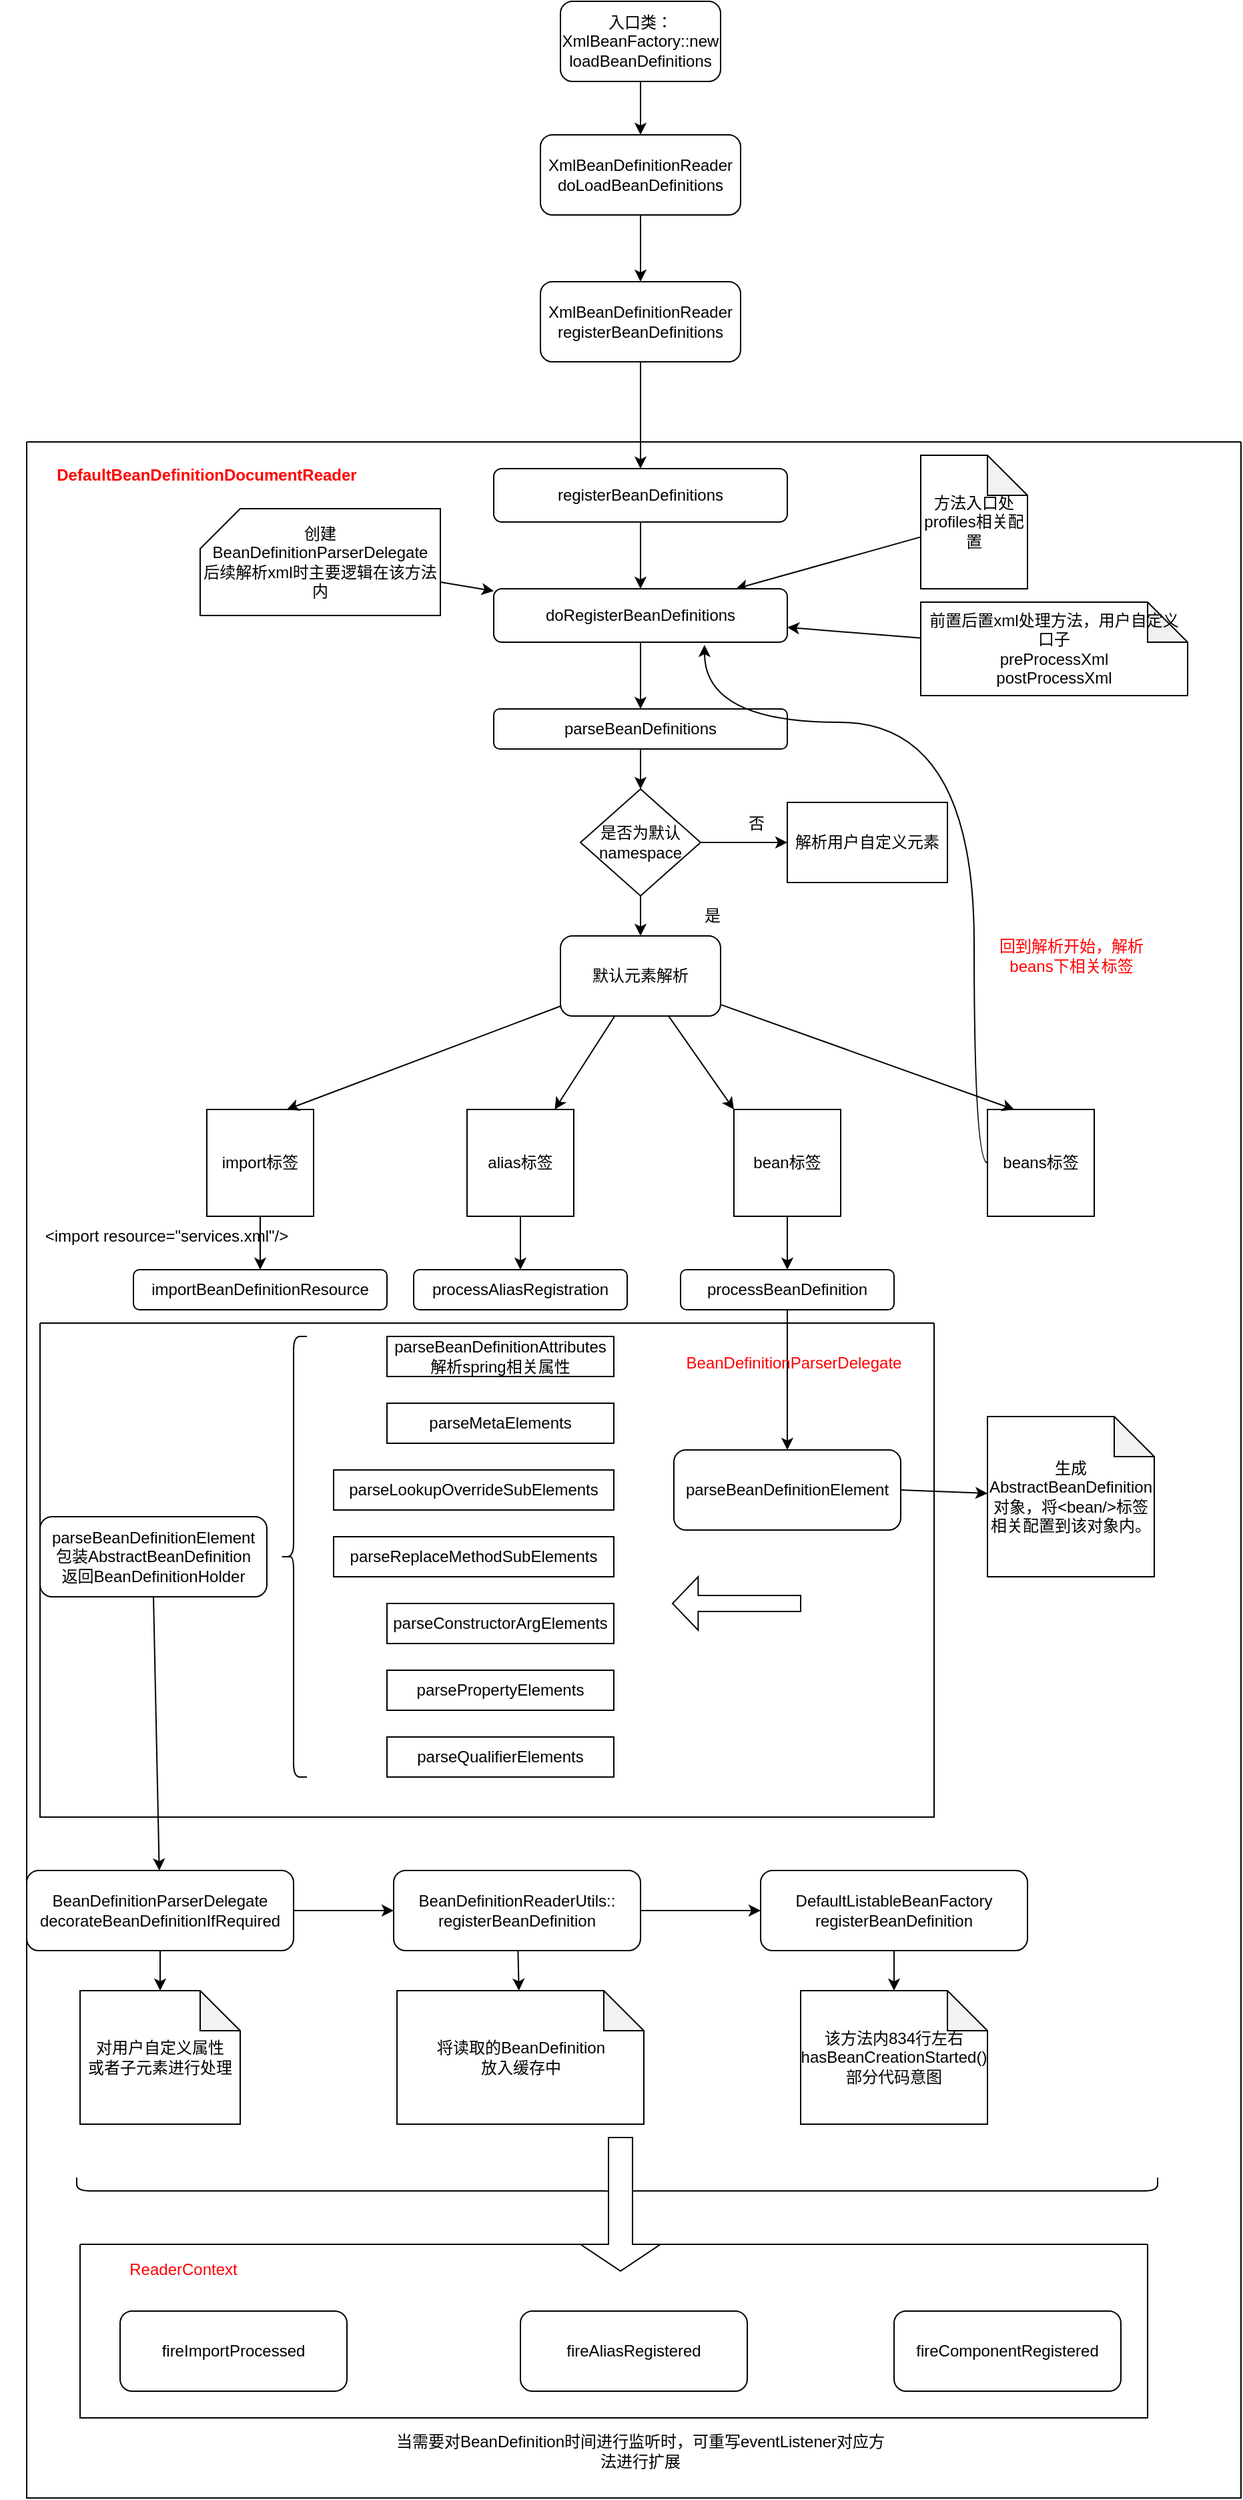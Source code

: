<mxfile>
    <diagram id="hZxuUQR99UnIkr56W6Hy" name="第 1 页">
        <mxGraphModel dx="1903" dy="715" grid="1" gridSize="10" guides="1" tooltips="1" connect="1" arrows="1" fold="1" page="1" pageScale="1" pageWidth="827" pageHeight="1169" math="0" shadow="0">
            <root>
                <mxCell id="0"/>
                <mxCell id="1" parent="0"/>
                <mxCell id="93" value="" style="edgeStyle=none;html=1;fontColor=#000000;" parent="1" source="3" target="4" edge="1">
                    <mxGeometry relative="1" as="geometry"/>
                </mxCell>
                <mxCell id="3" value="入口类：XmlBeanFactory::new&lt;br&gt;loadBeanDefinitions" style="rounded=1;whiteSpace=wrap;html=1;" parent="1" vertex="1">
                    <mxGeometry x="300" y="10" width="120" height="60" as="geometry"/>
                </mxCell>
                <mxCell id="94" value="" style="edgeStyle=none;html=1;fontColor=#000000;" parent="1" source="4" target="5" edge="1">
                    <mxGeometry relative="1" as="geometry"/>
                </mxCell>
                <mxCell id="4" value="XmlBeanDefinitionReader&lt;br&gt;doLoadBeanDefinitions" style="rounded=1;whiteSpace=wrap;html=1;" parent="1" vertex="1">
                    <mxGeometry x="285" y="110" width="150" height="60" as="geometry"/>
                </mxCell>
                <mxCell id="96" style="edgeStyle=none;html=1;exitX=0.5;exitY=1;exitDx=0;exitDy=0;fontColor=#000000;" parent="1" source="5" target="6" edge="1">
                    <mxGeometry relative="1" as="geometry"/>
                </mxCell>
                <mxCell id="5" value="XmlBeanDefinitionReader&lt;br&gt;registerBeanDefinitions" style="rounded=1;whiteSpace=wrap;html=1;" parent="1" vertex="1">
                    <mxGeometry x="285" y="220" width="150" height="60" as="geometry"/>
                </mxCell>
                <mxCell id="10" value="" style="edgeStyle=none;html=1;" parent="1" source="8" target="7" edge="1">
                    <mxGeometry relative="1" as="geometry"/>
                </mxCell>
                <mxCell id="8" value="方法入口处profiles相关配置" style="shape=note;whiteSpace=wrap;html=1;backgroundOutline=1;darkOpacity=0.05;" parent="1" vertex="1">
                    <mxGeometry x="570" y="350" width="80" height="100" as="geometry"/>
                </mxCell>
                <mxCell id="12" style="edgeStyle=none;html=1;" parent="1" source="11" target="7" edge="1">
                    <mxGeometry relative="1" as="geometry"/>
                </mxCell>
                <mxCell id="11" value="前置后置xml处理方法，用户自定义口子&lt;br&gt;preProcessXml&lt;br&gt;postProcessXml" style="shape=note;whiteSpace=wrap;html=1;backgroundOutline=1;darkOpacity=0.05;" parent="1" vertex="1">
                    <mxGeometry x="570" y="460" width="200" height="70" as="geometry"/>
                </mxCell>
                <mxCell id="15" value="" style="edgeStyle=none;html=1;" parent="1" source="14" target="7" edge="1">
                    <mxGeometry relative="1" as="geometry"/>
                </mxCell>
                <mxCell id="14" value="创建BeanDefinitionParserDelegate&lt;br&gt;后续解析xml时主要逻辑在该方法内" style="shape=card;whiteSpace=wrap;html=1;" parent="1" vertex="1">
                    <mxGeometry x="30" y="390" width="180" height="80" as="geometry"/>
                </mxCell>
                <mxCell id="19" value="否" style="text;strokeColor=none;fillColor=none;align=left;verticalAlign=middle;spacingLeft=4;spacingRight=4;overflow=hidden;points=[[0,0.5],[1,0.5]];portConstraint=eastwest;rotatable=0;" parent="1" vertex="1">
                    <mxGeometry x="435" y="610" width="80" height="30" as="geometry"/>
                </mxCell>
                <mxCell id="26" value="是" style="text;html=1;strokeColor=none;fillColor=none;align=center;verticalAlign=middle;whiteSpace=wrap;rounded=0;" parent="1" vertex="1">
                    <mxGeometry x="384" y="680" width="60" height="30" as="geometry"/>
                </mxCell>
                <mxCell id="38" value="" style="swimlane;startSize=0;fontStyle=0" parent="1" vertex="1">
                    <mxGeometry x="-100" y="340" width="910" height="1540" as="geometry"/>
                </mxCell>
                <mxCell id="39" value="DefaultBeanDefinitionDocumentReader" style="text;html=1;strokeColor=none;fillColor=none;align=center;verticalAlign=middle;whiteSpace=wrap;rounded=0;fontStyle=1;fontColor=#FF0000;" parent="38" vertex="1">
                    <mxGeometry x="10" y="10" width="250" height="30" as="geometry"/>
                </mxCell>
                <mxCell id="98" value="" style="edgeStyle=none;html=1;fontColor=#000000;" parent="38" source="7" target="13" edge="1">
                    <mxGeometry relative="1" as="geometry"/>
                </mxCell>
                <mxCell id="7" value="doRegisterBeanDefinitions" style="rounded=1;whiteSpace=wrap;html=1;" parent="38" vertex="1">
                    <mxGeometry x="350" y="110" width="220" height="40" as="geometry"/>
                </mxCell>
                <mxCell id="13" value="parseBeanDefinitions" style="rounded=1;whiteSpace=wrap;html=1;" parent="38" vertex="1">
                    <mxGeometry x="350" y="200" width="220" height="30" as="geometry"/>
                </mxCell>
                <mxCell id="33" value="importBeanDefinitionResource" style="rounded=1;whiteSpace=wrap;html=1;" parent="38" vertex="1">
                    <mxGeometry x="80" y="620" width="190" height="30" as="geometry"/>
                </mxCell>
                <mxCell id="40" value="processAliasRegistration" style="rounded=1;whiteSpace=wrap;html=1;" parent="38" vertex="1">
                    <mxGeometry x="290" y="620" width="160" height="30" as="geometry"/>
                </mxCell>
                <mxCell id="37" value="&amp;lt;import resource=&quot;services.xml&quot;/&amp;gt;" style="text;html=1;strokeColor=none;fillColor=none;align=center;verticalAlign=middle;whiteSpace=wrap;rounded=0;" parent="38" vertex="1">
                    <mxGeometry x="-20" y="580" width="250" height="30" as="geometry"/>
                </mxCell>
                <mxCell id="27" value="import标签" style="whiteSpace=wrap;html=1;aspect=fixed;" parent="38" vertex="1">
                    <mxGeometry x="135" y="500" width="80" height="80" as="geometry"/>
                </mxCell>
                <mxCell id="34" style="edgeStyle=none;html=1;exitX=0.5;exitY=1;exitDx=0;exitDy=0;entryX=0.5;entryY=0;entryDx=0;entryDy=0;" parent="38" source="27" target="33" edge="1">
                    <mxGeometry relative="1" as="geometry"/>
                </mxCell>
                <mxCell id="101" style="edgeStyle=none;html=1;exitX=0.5;exitY=1;exitDx=0;exitDy=0;fontColor=#000000;" parent="38" source="29" target="40" edge="1">
                    <mxGeometry relative="1" as="geometry"/>
                </mxCell>
                <mxCell id="29" value="alias标签" style="whiteSpace=wrap;html=1;aspect=fixed;" parent="38" vertex="1">
                    <mxGeometry x="330" y="500" width="80" height="80" as="geometry"/>
                </mxCell>
                <mxCell id="102" style="edgeStyle=none;html=1;exitX=0.5;exitY=1;exitDx=0;exitDy=0;entryX=0.5;entryY=0;entryDx=0;entryDy=0;fontColor=#000000;" parent="38" source="41" target="51" edge="1">
                    <mxGeometry relative="1" as="geometry"/>
                </mxCell>
                <mxCell id="41" value="processBeanDefinition" style="rounded=1;whiteSpace=wrap;html=1;" parent="38" vertex="1">
                    <mxGeometry x="490" y="620" width="160" height="30" as="geometry"/>
                </mxCell>
                <mxCell id="44" style="edgeStyle=orthogonalEdgeStyle;html=1;entryX=0.718;entryY=1.05;entryDx=0;entryDy=0;entryPerimeter=0;fontColor=#FF0000;curved=1;" parent="38" source="30" target="7" edge="1">
                    <mxGeometry relative="1" as="geometry">
                        <Array as="points">
                            <mxPoint x="710" y="540"/>
                            <mxPoint x="710" y="210"/>
                            <mxPoint x="508" y="210"/>
                        </Array>
                    </mxGeometry>
                </mxCell>
                <mxCell id="30" value="beans标签" style="whiteSpace=wrap;html=1;aspect=fixed;" parent="38" vertex="1">
                    <mxGeometry x="720" y="500" width="80" height="80" as="geometry"/>
                </mxCell>
                <mxCell id="50" value="" style="edgeStyle=none;html=1;fontColor=#FF0000;" parent="38" source="28" target="41" edge="1">
                    <mxGeometry relative="1" as="geometry"/>
                </mxCell>
                <mxCell id="28" value="bean标签" style="whiteSpace=wrap;html=1;aspect=fixed;" parent="38" vertex="1">
                    <mxGeometry x="530" y="500" width="80" height="80" as="geometry"/>
                </mxCell>
                <mxCell id="45" value="回到解析开始，解析&lt;br&gt;beans下相关标签" style="text;html=1;strokeColor=none;fillColor=none;align=center;verticalAlign=middle;whiteSpace=wrap;rounded=0;fontColor=#FF0000;" parent="38" vertex="1">
                    <mxGeometry x="717.5" y="370" width="130" height="30" as="geometry"/>
                </mxCell>
                <mxCell id="53" value="生成AbstractBeanDefinition对象，将&amp;lt;bean/&amp;gt;标签相关配置到该对象内。" style="shape=note;whiteSpace=wrap;html=1;backgroundOutline=1;darkOpacity=0.05;fontColor=#000000;" parent="38" vertex="1">
                    <mxGeometry x="720" y="730" width="125" height="120" as="geometry"/>
                </mxCell>
                <mxCell id="54" value="parseBeanDefinitionAttributes&lt;br&gt;解析spring相关属性" style="rounded=0;whiteSpace=wrap;html=1;fontColor=#000000;" parent="38" vertex="1">
                    <mxGeometry x="270" y="670" width="170" height="30" as="geometry"/>
                </mxCell>
                <mxCell id="55" value="parseLookupOverrideSubElements" style="rounded=0;whiteSpace=wrap;html=1;fontColor=#000000;" parent="38" vertex="1">
                    <mxGeometry x="230" y="770" width="210" height="30" as="geometry"/>
                </mxCell>
                <mxCell id="76" value="parseMetaElements" style="rounded=0;whiteSpace=wrap;html=1;fontColor=#000000;" parent="38" vertex="1">
                    <mxGeometry x="270" y="720" width="170" height="30" as="geometry"/>
                </mxCell>
                <mxCell id="77" value="parseReplaceMethodSubElements" style="rounded=0;whiteSpace=wrap;html=1;fontColor=#000000;" parent="38" vertex="1">
                    <mxGeometry x="230" y="820" width="210" height="30" as="geometry"/>
                </mxCell>
                <mxCell id="78" value="parseConstructorArgElements" style="rounded=0;whiteSpace=wrap;html=1;fontColor=#000000;" parent="38" vertex="1">
                    <mxGeometry x="270" y="870" width="170" height="30" as="geometry"/>
                </mxCell>
                <mxCell id="79" value="parsePropertyElements" style="rounded=0;whiteSpace=wrap;html=1;fontColor=#000000;" parent="38" vertex="1">
                    <mxGeometry x="270" y="920" width="170" height="30" as="geometry"/>
                </mxCell>
                <mxCell id="80" value="parseQualifierElements" style="rounded=0;whiteSpace=wrap;html=1;fontColor=#000000;" parent="38" vertex="1">
                    <mxGeometry x="270" y="970" width="170" height="30" as="geometry"/>
                </mxCell>
                <mxCell id="82" value="" style="shape=curlyBracket;whiteSpace=wrap;html=1;rounded=1;fontColor=#000000;" parent="38" vertex="1">
                    <mxGeometry x="190" y="670" width="20" height="330" as="geometry"/>
                </mxCell>
                <mxCell id="107" style="edgeStyle=none;html=1;exitX=0.5;exitY=1;exitDx=0;exitDy=0;fontColor=#000000;" parent="38" source="83" target="84" edge="1">
                    <mxGeometry relative="1" as="geometry"/>
                </mxCell>
                <mxCell id="83" value="parseBeanDefinitionElement&lt;br&gt;包装AbstractBeanDefinition&lt;br&gt;返回BeanDefinitionHolder" style="rounded=1;whiteSpace=wrap;html=1;fontColor=#000000;" parent="38" vertex="1">
                    <mxGeometry x="10" y="805" width="170" height="60" as="geometry"/>
                </mxCell>
                <mxCell id="97" value="" style="edgeStyle=none;html=1;fontColor=#000000;" parent="38" source="6" target="7" edge="1">
                    <mxGeometry relative="1" as="geometry"/>
                </mxCell>
                <mxCell id="6" value="registerBeanDefinitions" style="rounded=1;whiteSpace=wrap;html=1;" parent="38" vertex="1">
                    <mxGeometry x="350" y="20" width="220" height="40" as="geometry"/>
                </mxCell>
                <mxCell id="108" value="" style="edgeStyle=none;html=1;fontColor=#000000;" parent="38" source="84" target="89" edge="1">
                    <mxGeometry relative="1" as="geometry"/>
                </mxCell>
                <mxCell id="110" value="" style="edgeStyle=none;html=1;fontColor=#000000;" parent="38" source="84" target="85" edge="1">
                    <mxGeometry relative="1" as="geometry"/>
                </mxCell>
                <mxCell id="84" value="BeanDefinitionParserDelegate&lt;br&gt;decorateBeanDefinitionIfRequired" style="rounded=1;whiteSpace=wrap;html=1;fontColor=#000000;" parent="38" vertex="1">
                    <mxGeometry y="1070" width="200" height="60" as="geometry"/>
                </mxCell>
                <mxCell id="85" value="&lt;font color=&quot;#000000&quot;&gt;对用户自定义属性&lt;br&gt;或者子元素进行处理&lt;/font&gt;" style="shape=note;whiteSpace=wrap;html=1;backgroundOutline=1;darkOpacity=0.05;fontColor=#FF0000;" parent="38" vertex="1">
                    <mxGeometry x="40" y="1160" width="120" height="100" as="geometry"/>
                </mxCell>
                <mxCell id="86" value="" style="swimlane;startSize=0;fontColor=#FF0000;" parent="38" vertex="1">
                    <mxGeometry x="10" y="660" width="670" height="370" as="geometry"/>
                </mxCell>
                <mxCell id="88" value="BeanDefinitionParserDelegate" style="text;html=1;strokeColor=none;fillColor=none;align=center;verticalAlign=middle;whiteSpace=wrap;rounded=0;fontColor=#FF0000;" parent="86" vertex="1">
                    <mxGeometry x="480" y="15" width="170" height="30" as="geometry"/>
                </mxCell>
                <mxCell id="51" value="&lt;font color=&quot;#000000&quot;&gt;parseBeanDefinitionElement&lt;/font&gt;" style="rounded=1;whiteSpace=wrap;html=1;fontColor=#FF0000;" parent="86" vertex="1">
                    <mxGeometry x="475" y="95" width="170" height="60" as="geometry"/>
                </mxCell>
                <mxCell id="104" value="" style="shape=singleArrow;direction=west;whiteSpace=wrap;html=1;fontColor=#000000;" parent="86" vertex="1">
                    <mxGeometry x="474" y="190" width="96" height="40" as="geometry"/>
                </mxCell>
                <mxCell id="109" value="" style="edgeStyle=none;html=1;fontColor=#000000;" parent="38" source="89" target="91" edge="1">
                    <mxGeometry relative="1" as="geometry"/>
                </mxCell>
                <mxCell id="111" value="" style="edgeStyle=none;html=1;fontColor=#000000;" parent="38" source="89" target="90" edge="1">
                    <mxGeometry relative="1" as="geometry"/>
                </mxCell>
                <mxCell id="89" value="BeanDefinitionReaderUtils::&lt;br&gt;registerBeanDefinition" style="rounded=1;whiteSpace=wrap;html=1;fontColor=#000000;" parent="38" vertex="1">
                    <mxGeometry x="275" y="1070" width="185" height="60" as="geometry"/>
                </mxCell>
                <mxCell id="90" value="将读取的BeanDefinition&lt;br&gt;放入缓存中" style="shape=note;whiteSpace=wrap;html=1;backgroundOutline=1;darkOpacity=0.05;fontColor=#000000;" parent="38" vertex="1">
                    <mxGeometry x="277.5" y="1160" width="185" height="100" as="geometry"/>
                </mxCell>
                <mxCell id="112" value="" style="edgeStyle=none;html=1;fontColor=#000000;" parent="38" source="91" target="92" edge="1">
                    <mxGeometry relative="1" as="geometry"/>
                </mxCell>
                <mxCell id="91" value="DefaultListableBeanFactory&lt;br&gt;registerBeanDefinition&lt;br&gt;" style="rounded=1;whiteSpace=wrap;html=1;fontColor=#000000;" parent="38" vertex="1">
                    <mxGeometry x="550" y="1070" width="200" height="60" as="geometry"/>
                </mxCell>
                <mxCell id="92" value="该方法内834行左右&lt;br&gt;hasBeanCreationStarted()&lt;br&gt;部分代码意图" style="shape=note;whiteSpace=wrap;html=1;backgroundOutline=1;darkOpacity=0.05;fontColor=#000000;" parent="38" vertex="1">
                    <mxGeometry x="580" y="1160" width="140" height="100" as="geometry"/>
                </mxCell>
                <mxCell id="16" value="是否为默认namespace" style="rhombus;whiteSpace=wrap;html=1;" parent="38" vertex="1">
                    <mxGeometry x="415" y="260" width="90" height="80" as="geometry"/>
                </mxCell>
                <mxCell id="25" value="" style="edgeStyle=none;html=1;" parent="38" source="13" target="16" edge="1">
                    <mxGeometry relative="1" as="geometry"/>
                </mxCell>
                <mxCell id="22" value="默认元素解析" style="rounded=1;whiteSpace=wrap;html=1;" parent="38" vertex="1">
                    <mxGeometry x="400" y="370" width="120" height="60" as="geometry"/>
                </mxCell>
                <mxCell id="24" value="" style="edgeStyle=none;html=1;" parent="38" source="16" target="22" edge="1">
                    <mxGeometry relative="1" as="geometry"/>
                </mxCell>
                <mxCell id="32" style="edgeStyle=none;html=1;entryX=0.75;entryY=0;entryDx=0;entryDy=0;" parent="38" source="22" target="27" edge="1">
                    <mxGeometry relative="1" as="geometry"/>
                </mxCell>
                <mxCell id="47" style="html=1;fontColor=#FF0000;" parent="38" source="22" target="29" edge="1">
                    <mxGeometry relative="1" as="geometry"/>
                </mxCell>
                <mxCell id="48" style="edgeStyle=none;html=1;entryX=0;entryY=0;entryDx=0;entryDy=0;fontColor=#FF0000;" parent="38" source="22" target="28" edge="1">
                    <mxGeometry relative="1" as="geometry"/>
                </mxCell>
                <mxCell id="49" style="edgeStyle=none;html=1;entryX=0.25;entryY=0;entryDx=0;entryDy=0;fontColor=#FF0000;" parent="38" source="22" target="30" edge="1">
                    <mxGeometry relative="1" as="geometry"/>
                </mxCell>
                <mxCell id="17" value="解析用户自定义元素" style="whiteSpace=wrap;html=1;" parent="38" vertex="1">
                    <mxGeometry x="570" y="270" width="120" height="60" as="geometry"/>
                </mxCell>
                <mxCell id="18" value="" style="edgeStyle=none;html=1;" parent="38" source="16" target="17" edge="1">
                    <mxGeometry relative="1" as="geometry"/>
                </mxCell>
                <mxCell id="103" style="edgeStyle=none;html=1;exitX=1;exitY=0.5;exitDx=0;exitDy=0;fontColor=#000000;" parent="38" source="51" target="53" edge="1">
                    <mxGeometry relative="1" as="geometry"/>
                </mxCell>
                <mxCell id="113" value="" style="shape=curlyBracket;whiteSpace=wrap;html=1;rounded=1;flipH=1;fontColor=#000000;direction=north;" parent="38" vertex="1">
                    <mxGeometry x="37.5" y="1300" width="810" height="20" as="geometry"/>
                </mxCell>
                <mxCell id="118" value="" style="swimlane;startSize=0;fontColor=#000000;" parent="38" vertex="1">
                    <mxGeometry x="40" y="1350" width="800" height="130" as="geometry"/>
                </mxCell>
                <mxCell id="119" value="&lt;font color=&quot;#ff0000&quot;&gt;ReaderContext&lt;/font&gt;" style="text;html=1;strokeColor=none;fillColor=none;align=center;verticalAlign=middle;whiteSpace=wrap;rounded=0;fontColor=#000000;" parent="118" vertex="1">
                    <mxGeometry x="25" y="4" width="105" height="30" as="geometry"/>
                </mxCell>
                <mxCell id="114" value="fireImportProcessed" style="rounded=1;whiteSpace=wrap;html=1;fontColor=#000000;" parent="118" vertex="1">
                    <mxGeometry x="30" y="50" width="170" height="60" as="geometry"/>
                </mxCell>
                <mxCell id="115" value="fireAliasRegistered" style="rounded=1;whiteSpace=wrap;html=1;fontColor=#000000;" parent="118" vertex="1">
                    <mxGeometry x="330" y="50" width="170" height="60" as="geometry"/>
                </mxCell>
                <mxCell id="116" value="fireComponentRegistered" style="rounded=1;whiteSpace=wrap;html=1;fontColor=#000000;" parent="118" vertex="1">
                    <mxGeometry x="610" y="50" width="170" height="60" as="geometry"/>
                </mxCell>
                <mxCell id="120" value="" style="shape=singleArrow;direction=south;whiteSpace=wrap;html=1;fontColor=#FF0000;" parent="38" vertex="1">
                    <mxGeometry x="415" y="1270" width="60" height="100" as="geometry"/>
                </mxCell>
                <mxCell id="121" value="&lt;font color=&quot;#000000&quot;&gt;当需要对BeanDefinition时间进行监听时，可重写eventListener对应方法进行扩展&lt;/font&gt;" style="text;html=1;strokeColor=none;fillColor=none;align=center;verticalAlign=middle;whiteSpace=wrap;rounded=0;fontColor=#FF0000;" parent="38" vertex="1">
                    <mxGeometry x="270" y="1490" width="380" height="30" as="geometry"/>
                </mxCell>
            </root>
        </mxGraphModel>
    </diagram>
</mxfile>
